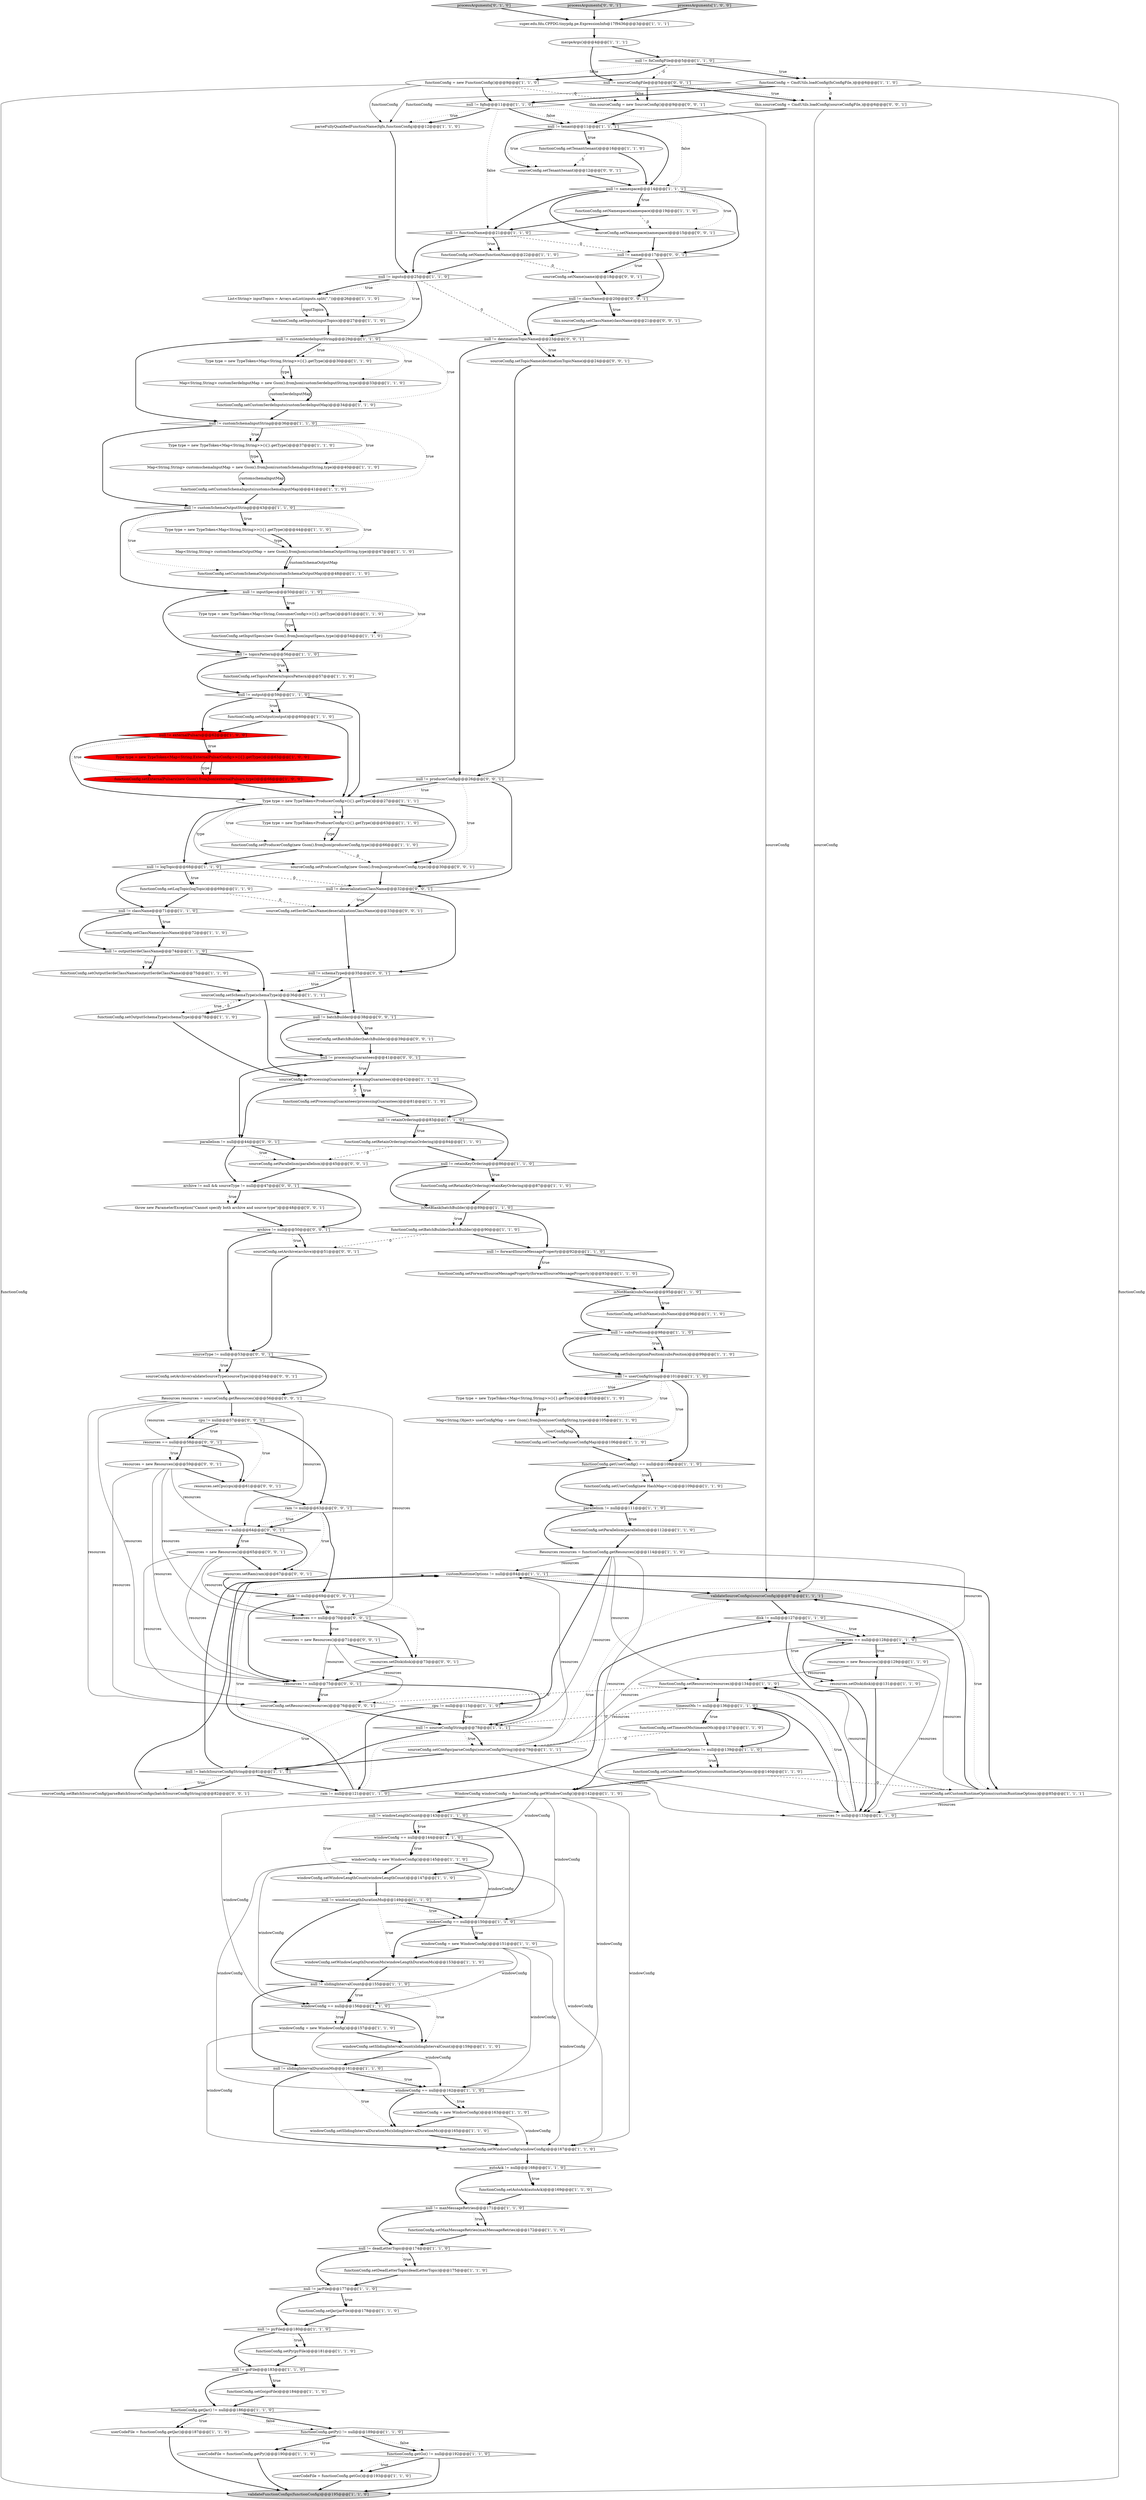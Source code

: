 digraph {
16 [style = filled, label = "functionConfig.setTopicsPattern(topicsPattern)@@@57@@@['1', '1', '0']", fillcolor = white, shape = ellipse image = "AAA0AAABBB1BBB"];
66 [style = filled, label = "resources = new Resources()@@@129@@@['1', '1', '0']", fillcolor = white, shape = ellipse image = "AAA0AAABBB1BBB"];
62 [style = filled, label = "windowConfig = new WindowConfig()@@@163@@@['1', '1', '0']", fillcolor = white, shape = ellipse image = "AAA0AAABBB1BBB"];
88 [style = filled, label = "null != outputSerdeClassName@@@74@@@['1', '1', '0']", fillcolor = white, shape = diamond image = "AAA0AAABBB1BBB"];
104 [style = filled, label = "WindowConfig windowConfig = functionConfig.getWindowConfig()@@@142@@@['1', '1', '0']", fillcolor = white, shape = ellipse image = "AAA0AAABBB1BBB"];
87 [style = filled, label = "functionConfig.setTenant(tenant)@@@16@@@['1', '1', '0']", fillcolor = white, shape = ellipse image = "AAA0AAABBB1BBB"];
43 [style = filled, label = "sourceConfig.setProcessingGuarantees(processingGuarantees)@@@42@@@['1', '1', '1']", fillcolor = white, shape = ellipse image = "AAA0AAABBB1BBB"];
84 [style = filled, label = "functionConfig.setOutputSchemaType(schemaType)@@@78@@@['1', '1', '0']", fillcolor = white, shape = ellipse image = "AAA0AAABBB1BBB"];
6 [style = filled, label = "windowConfig = new WindowConfig()@@@151@@@['1', '1', '0']", fillcolor = white, shape = ellipse image = "AAA0AAABBB1BBB"];
38 [style = filled, label = "functionConfig.setWindowConfig(windowConfig)@@@167@@@['1', '1', '0']", fillcolor = white, shape = ellipse image = "AAA0AAABBB1BBB"];
128 [style = filled, label = "processArguments['0', '1', '0']", fillcolor = lightgray, shape = diamond image = "AAA0AAABBB2BBB"];
151 [style = filled, label = "null != deserializationClassName@@@32@@@['0', '0', '1']", fillcolor = white, shape = diamond image = "AAA0AAABBB3BBB"];
53 [style = filled, label = "null != subsPosition@@@98@@@['1', '1', '0']", fillcolor = white, shape = diamond image = "AAA0AAABBB1BBB"];
52 [style = filled, label = "null != retainKeyOrdering@@@86@@@['1', '1', '0']", fillcolor = white, shape = diamond image = "AAA0AAABBB1BBB"];
83 [style = filled, label = "functionConfig.setDeadLetterTopic(deadLetterTopic)@@@175@@@['1', '1', '0']", fillcolor = white, shape = ellipse image = "AAA0AAABBB1BBB"];
82 [style = filled, label = "functionConfig.setRetainKeyOrdering(retainKeyOrdering)@@@87@@@['1', '1', '0']", fillcolor = white, shape = ellipse image = "AAA0AAABBB1BBB"];
129 [style = filled, label = "null != schemaType@@@35@@@['0', '0', '1']", fillcolor = white, shape = diamond image = "AAA0AAABBB3BBB"];
134 [style = filled, label = "sourceConfig.setBatchBuilder(batchBuilder)@@@39@@@['0', '0', '1']", fillcolor = white, shape = ellipse image = "AAA0AAABBB3BBB"];
163 [style = filled, label = "resources.setCpu(cpu)@@@61@@@['0', '0', '1']", fillcolor = white, shape = ellipse image = "AAA0AAABBB3BBB"];
138 [style = filled, label = "processArguments['0', '0', '1']", fillcolor = lightgray, shape = diamond image = "AAA0AAABBB3BBB"];
73 [style = filled, label = "null != slidingIntervalCount@@@155@@@['1', '1', '0']", fillcolor = white, shape = diamond image = "AAA0AAABBB1BBB"];
93 [style = filled, label = "functionConfig.setSubscriptionPosition(subsPosition)@@@99@@@['1', '1', '0']", fillcolor = white, shape = ellipse image = "AAA0AAABBB1BBB"];
131 [style = filled, label = "resources != null@@@75@@@['0', '0', '1']", fillcolor = white, shape = diamond image = "AAA0AAABBB3BBB"];
35 [style = filled, label = "functionConfig.setJar(jarFile)@@@178@@@['1', '1', '0']", fillcolor = white, shape = ellipse image = "AAA0AAABBB1BBB"];
8 [style = filled, label = "timeoutMs != null@@@136@@@['1', '1', '0']", fillcolor = white, shape = diamond image = "AAA0AAABBB1BBB"];
170 [style = filled, label = "sourceConfig.setArchive(archive)@@@51@@@['0', '0', '1']", fillcolor = white, shape = ellipse image = "AAA0AAABBB3BBB"];
148 [style = filled, label = "sourceConfig.setProducerConfig(new Gson().fromJson(producerConfig,type))@@@30@@@['0', '0', '1']", fillcolor = white, shape = ellipse image = "AAA0AAABBB3BBB"];
107 [style = filled, label = "disk != null@@@127@@@['1', '1', '0']", fillcolor = white, shape = diamond image = "AAA0AAABBB1BBB"];
30 [style = filled, label = "functionConfig.getGo() != null@@@192@@@['1', '1', '0']", fillcolor = white, shape = diamond image = "AAA0AAABBB1BBB"];
24 [style = filled, label = "functionConfig.setClassName(className)@@@72@@@['1', '1', '0']", fillcolor = white, shape = ellipse image = "AAA0AAABBB1BBB"];
146 [style = filled, label = "cpu != null@@@57@@@['0', '0', '1']", fillcolor = white, shape = diamond image = "AAA0AAABBB3BBB"];
10 [style = filled, label = "windowConfig = new WindowConfig()@@@157@@@['1', '1', '0']", fillcolor = white, shape = ellipse image = "AAA0AAABBB1BBB"];
51 [style = filled, label = "null != pyFile@@@180@@@['1', '1', '0']", fillcolor = white, shape = diamond image = "AAA0AAABBB1BBB"];
13 [style = filled, label = "null != batchSourceConfigString@@@81@@@['1', '1', '1']", fillcolor = white, shape = diamond image = "AAA0AAABBB1BBB"];
44 [style = filled, label = "null != customSerdeInputString@@@29@@@['1', '1', '0']", fillcolor = white, shape = diamond image = "AAA0AAABBB1BBB"];
78 [style = filled, label = "null != maxMessageRetries@@@171@@@['1', '1', '0']", fillcolor = white, shape = diamond image = "AAA0AAABBB1BBB"];
59 [style = filled, label = "customRuntimeOptions != null@@@84@@@['1', '1', '1']", fillcolor = white, shape = diamond image = "AAA0AAABBB1BBB"];
166 [style = filled, label = "null != name@@@17@@@['0', '0', '1']", fillcolor = white, shape = diamond image = "AAA0AAABBB3BBB"];
48 [style = filled, label = "isNotBlank(batchBuilder)@@@89@@@['1', '1', '0']", fillcolor = white, shape = diamond image = "AAA0AAABBB1BBB"];
161 [style = filled, label = "null != batchBuilder@@@38@@@['0', '0', '1']", fillcolor = white, shape = diamond image = "AAA0AAABBB3BBB"];
141 [style = filled, label = "resources == null@@@64@@@['0', '0', '1']", fillcolor = white, shape = diamond image = "AAA0AAABBB3BBB"];
152 [style = filled, label = "resources.setDisk(disk)@@@73@@@['0', '0', '1']", fillcolor = white, shape = ellipse image = "AAA0AAABBB3BBB"];
150 [style = filled, label = "sourceConfig.setTopicName(destinationTopicName)@@@24@@@['0', '0', '1']", fillcolor = white, shape = ellipse image = "AAA0AAABBB3BBB"];
90 [style = filled, label = "ram != null@@@121@@@['1', '1', '0']", fillcolor = white, shape = diamond image = "AAA0AAABBB1BBB"];
108 [style = filled, label = "functionConfig.setName(functionName)@@@22@@@['1', '1', '0']", fillcolor = white, shape = ellipse image = "AAA0AAABBB1BBB"];
126 [style = filled, label = "null != windowLengthDurationMs@@@149@@@['1', '1', '0']", fillcolor = white, shape = diamond image = "AAA0AAABBB1BBB"];
85 [style = filled, label = "null != inputSpecs@@@50@@@['1', '1', '0']", fillcolor = white, shape = diamond image = "AAA0AAABBB1BBB"];
34 [style = filled, label = "windowConfig == null@@@144@@@['1', '1', '0']", fillcolor = white, shape = diamond image = "AAA0AAABBB1BBB"];
113 [style = filled, label = "null != output@@@59@@@['1', '1', '0']", fillcolor = white, shape = diamond image = "AAA0AAABBB1BBB"];
47 [style = filled, label = "userCodeFile = functionConfig.getJar()@@@187@@@['1', '1', '0']", fillcolor = white, shape = ellipse image = "AAA0AAABBB1BBB"];
101 [style = filled, label = "Resources resources = functionConfig.getResources()@@@114@@@['1', '1', '0']", fillcolor = white, shape = ellipse image = "AAA0AAABBB1BBB"];
61 [style = filled, label = "functionConfig.setLogTopic(logTopic)@@@69@@@['1', '1', '0']", fillcolor = white, shape = ellipse image = "AAA0AAABBB1BBB"];
118 [style = filled, label = "functionConfig.setParallelism(parallelism)@@@112@@@['1', '1', '0']", fillcolor = white, shape = ellipse image = "AAA0AAABBB1BBB"];
168 [style = filled, label = "resources == null@@@58@@@['0', '0', '1']", fillcolor = white, shape = diamond image = "AAA0AAABBB3BBB"];
65 [style = filled, label = "functionConfig.setRetainOrdering(retainOrdering)@@@84@@@['1', '1', '0']", fillcolor = white, shape = ellipse image = "AAA0AAABBB1BBB"];
29 [style = filled, label = "windowConfig.setWindowLengthDurationMs(windowLengthDurationMs)@@@153@@@['1', '1', '0']", fillcolor = white, shape = ellipse image = "AAA0AAABBB1BBB"];
154 [style = filled, label = "sourceConfig.setBatchSourceConfig(parseBatchSourceConfigs(batchSourceConfigString))@@@82@@@['0', '0', '1']", fillcolor = white, shape = ellipse image = "AAA0AAABBB3BBB"];
92 [style = filled, label = "null != forwardSourceMessageProperty@@@92@@@['1', '1', '0']", fillcolor = white, shape = diamond image = "AAA0AAABBB1BBB"];
100 [style = filled, label = "customRuntimeOptions != null@@@139@@@['1', '1', '0']", fillcolor = white, shape = diamond image = "AAA0AAABBB1BBB"];
119 [style = filled, label = "cpu != null@@@115@@@['1', '1', '0']", fillcolor = white, shape = diamond image = "AAA0AAABBB1BBB"];
37 [style = filled, label = "null != userConfigString@@@101@@@['1', '1', '0']", fillcolor = white, shape = diamond image = "AAA0AAABBB1BBB"];
11 [style = filled, label = "null != logTopic@@@68@@@['1', '1', '0']", fillcolor = white, shape = diamond image = "AAA0AAABBB1BBB"];
117 [style = filled, label = "Type type = new TypeToken<ProducerConfig>(){}.getType()@@@63@@@['1', '1', '0']", fillcolor = white, shape = ellipse image = "AAA0AAABBB1BBB"];
17 [style = filled, label = "functionConfig.setResources(resources)@@@134@@@['1', '1', '0']", fillcolor = white, shape = ellipse image = "AAA0AAABBB1BBB"];
58 [style = filled, label = "parallelism != null@@@111@@@['1', '1', '0']", fillcolor = white, shape = diamond image = "AAA0AAABBB1BBB"];
106 [style = filled, label = "functionConfig.setTimeoutMs(timeoutMs)@@@137@@@['1', '1', '0']", fillcolor = white, shape = ellipse image = "AAA0AAABBB1BBB"];
159 [style = filled, label = "Resources resources = sourceConfig.getResources()@@@56@@@['0', '0', '1']", fillcolor = white, shape = ellipse image = "AAA0AAABBB3BBB"];
95 [style = filled, label = "sourceConfig.setSchemaType(schemaType)@@@36@@@['1', '1', '1']", fillcolor = white, shape = ellipse image = "AAA0AAABBB1BBB"];
127 [style = filled, label = "Type type = new TypeToken<Map<String,ConsumerConfig>>(){}.getType()@@@51@@@['1', '1', '0']", fillcolor = white, shape = ellipse image = "AAA0AAABBB1BBB"];
99 [style = filled, label = "super.edu.fdu.CPPDG.tinypdg.pe.ExpressionInfo@17f9436@@@3@@@['1', '1', '1']", fillcolor = white, shape = ellipse image = "AAA0AAABBB1BBB"];
121 [style = filled, label = "functionConfig.setProducerConfig(new Gson().fromJson(producerConfig,type))@@@66@@@['1', '1', '0']", fillcolor = white, shape = ellipse image = "AAA0AAABBB1BBB"];
98 [style = filled, label = "null != goFile@@@183@@@['1', '1', '0']", fillcolor = white, shape = diamond image = "AAA0AAABBB1BBB"];
102 [style = filled, label = "null != jarFile@@@177@@@['1', '1', '0']", fillcolor = white, shape = diamond image = "AAA0AAABBB1BBB"];
116 [style = filled, label = "functionConfig.setOutput(output)@@@60@@@['1', '1', '0']", fillcolor = white, shape = ellipse image = "AAA0AAABBB1BBB"];
14 [style = filled, label = "null != retainOrdering@@@83@@@['1', '1', '0']", fillcolor = white, shape = diamond image = "AAA0AAABBB1BBB"];
50 [style = filled, label = "windowConfig == null@@@162@@@['1', '1', '0']", fillcolor = white, shape = diamond image = "AAA0AAABBB1BBB"];
9 [style = filled, label = "null != externalPulsars@@@62@@@['1', '0', '0']", fillcolor = red, shape = diamond image = "AAA1AAABBB1BBB"];
76 [style = filled, label = "functionConfig.getUserConfig() == null@@@108@@@['1', '1', '0']", fillcolor = white, shape = diamond image = "AAA0AAABBB1BBB"];
12 [style = filled, label = "parseFullyQualifiedFunctionName(fqfn,functionConfig)@@@12@@@['1', '1', '0']", fillcolor = white, shape = ellipse image = "AAA0AAABBB1BBB"];
32 [style = filled, label = "Type type = new TypeToken<Map<String,String>>(){}.getType()@@@37@@@['1', '1', '0']", fillcolor = white, shape = ellipse image = "AAA0AAABBB1BBB"];
111 [style = filled, label = "Type type = new TypeToken<ProducerConfig>(){}.getType()@@@27@@@['1', '1', '1']", fillcolor = white, shape = ellipse image = "AAA0AAABBB1BBB"];
31 [style = filled, label = "null != deadLetterTopic@@@174@@@['1', '1', '0']", fillcolor = white, shape = diamond image = "AAA0AAABBB1BBB"];
147 [style = filled, label = "resources = new Resources()@@@59@@@['0', '0', '1']", fillcolor = white, shape = ellipse image = "AAA0AAABBB3BBB"];
63 [style = filled, label = "null != className@@@71@@@['1', '1', '0']", fillcolor = white, shape = diamond image = "AAA0AAABBB1BBB"];
80 [style = filled, label = "userCodeFile = functionConfig.getPy()@@@190@@@['1', '1', '0']", fillcolor = white, shape = ellipse image = "AAA0AAABBB1BBB"];
125 [style = filled, label = "Map<String,String> customschemaInputMap = new Gson().fromJson(customSchemaInputString,type)@@@40@@@['1', '1', '0']", fillcolor = white, shape = ellipse image = "AAA0AAABBB1BBB"];
28 [style = filled, label = "windowConfig == null@@@150@@@['1', '1', '0']", fillcolor = white, shape = diamond image = "AAA0AAABBB1BBB"];
167 [style = filled, label = "sourceConfig.setParallelism(parallelism)@@@45@@@['0', '0', '1']", fillcolor = white, shape = ellipse image = "AAA0AAABBB3BBB"];
112 [style = filled, label = "functionConfig.setBatchBuilder(batchBuilder)@@@90@@@['1', '1', '0']", fillcolor = white, shape = ellipse image = "AAA0AAABBB1BBB"];
143 [style = filled, label = "this.sourceConfig.setClassName(className)@@@21@@@['0', '0', '1']", fillcolor = white, shape = ellipse image = "AAA0AAABBB3BBB"];
144 [style = filled, label = "null != className@@@20@@@['0', '0', '1']", fillcolor = white, shape = diamond image = "AAA0AAABBB3BBB"];
105 [style = filled, label = "functionConfig.setCustomSchemaInputs(customschemaInputMap)@@@41@@@['1', '1', '0']", fillcolor = white, shape = ellipse image = "AAA0AAABBB1BBB"];
33 [style = filled, label = "windowConfig.setWindowLengthCount(windowLengthCount)@@@147@@@['1', '1', '0']", fillcolor = white, shape = ellipse image = "AAA0AAABBB1BBB"];
25 [style = filled, label = "functionConfig.setUserConfig(new HashMap<>())@@@109@@@['1', '1', '0']", fillcolor = white, shape = ellipse image = "AAA0AAABBB1BBB"];
74 [style = filled, label = "null != windowLengthCount@@@143@@@['1', '1', '0']", fillcolor = white, shape = diamond image = "AAA0AAABBB1BBB"];
27 [style = filled, label = "functionConfig.setInputs(inputTopics)@@@27@@@['1', '1', '0']", fillcolor = white, shape = ellipse image = "AAA0AAABBB1BBB"];
60 [style = filled, label = "null != topicsPattern@@@56@@@['1', '1', '0']", fillcolor = white, shape = diamond image = "AAA0AAABBB1BBB"];
2 [style = filled, label = "functionConfig.setCustomRuntimeOptions(customRuntimeOptions)@@@140@@@['1', '1', '0']", fillcolor = white, shape = ellipse image = "AAA0AAABBB1BBB"];
7 [style = filled, label = "null != customSchemaOutputString@@@43@@@['1', '1', '0']", fillcolor = white, shape = diamond image = "AAA0AAABBB1BBB"];
133 [style = filled, label = "archive != null@@@50@@@['0', '0', '1']", fillcolor = white, shape = diamond image = "AAA0AAABBB3BBB"];
41 [style = filled, label = "null != fnConfigFile@@@5@@@['1', '1', '0']", fillcolor = white, shape = diamond image = "AAA0AAABBB1BBB"];
164 [style = filled, label = "null != producerConfig@@@26@@@['0', '0', '1']", fillcolor = white, shape = diamond image = "AAA0AAABBB3BBB"];
135 [style = filled, label = "resources = new Resources()@@@71@@@['0', '0', '1']", fillcolor = white, shape = ellipse image = "AAA0AAABBB3BBB"];
165 [style = filled, label = "sourceType != null@@@53@@@['0', '0', '1']", fillcolor = white, shape = diamond image = "AAA0AAABBB3BBB"];
19 [style = filled, label = "autoAck != null@@@168@@@['1', '1', '0']", fillcolor = white, shape = diamond image = "AAA0AAABBB1BBB"];
15 [style = filled, label = "null != functionName@@@21@@@['1', '1', '0']", fillcolor = white, shape = diamond image = "AAA0AAABBB1BBB"];
89 [style = filled, label = "functionConfig.setSubName(subsName)@@@96@@@['1', '1', '0']", fillcolor = white, shape = ellipse image = "AAA0AAABBB1BBB"];
67 [style = filled, label = "Type type = new TypeToken<Map<String,String>>(){}.getType()@@@44@@@['1', '1', '0']", fillcolor = white, shape = ellipse image = "AAA0AAABBB1BBB"];
20 [style = filled, label = "functionConfig.setInputSpecs(new Gson().fromJson(inputSpecs,type))@@@54@@@['1', '1', '0']", fillcolor = white, shape = ellipse image = "AAA0AAABBB1BBB"];
96 [style = filled, label = "userCodeFile = functionConfig.getGo()@@@193@@@['1', '1', '0']", fillcolor = white, shape = ellipse image = "AAA0AAABBB1BBB"];
69 [style = filled, label = "functionConfig.setNamespace(namespace)@@@19@@@['1', '1', '0']", fillcolor = white, shape = ellipse image = "AAA0AAABBB1BBB"];
54 [style = filled, label = "null != inputs@@@25@@@['1', '1', '0']", fillcolor = white, shape = diamond image = "AAA0AAABBB1BBB"];
124 [style = filled, label = "null != slidingIntervalDurationMs@@@161@@@['1', '1', '0']", fillcolor = white, shape = diamond image = "AAA0AAABBB1BBB"];
3 [style = filled, label = "null != namespace@@@14@@@['1', '1', '1']", fillcolor = white, shape = diamond image = "AAA0AAABBB1BBB"];
64 [style = filled, label = "functionConfig.setCustomSerdeInputs(customSerdeInputMap)@@@34@@@['1', '1', '0']", fillcolor = white, shape = ellipse image = "AAA0AAABBB1BBB"];
70 [style = filled, label = "null != customSchemaInputString@@@36@@@['1', '1', '0']", fillcolor = white, shape = diamond image = "AAA0AAABBB1BBB"];
18 [style = filled, label = "Type type = new TypeToken<Map<String,String>>(){}.getType()@@@30@@@['1', '1', '0']", fillcolor = white, shape = ellipse image = "AAA0AAABBB1BBB"];
132 [style = filled, label = "ram != null@@@63@@@['0', '0', '1']", fillcolor = white, shape = diamond image = "AAA0AAABBB3BBB"];
158 [style = filled, label = "null != destinationTopicName@@@23@@@['0', '0', '1']", fillcolor = white, shape = diamond image = "AAA0AAABBB3BBB"];
36 [style = filled, label = "functionConfig.setGo(goFile)@@@184@@@['1', '1', '0']", fillcolor = white, shape = ellipse image = "AAA0AAABBB1BBB"];
71 [style = filled, label = "functionConfig.setPy(pyFile)@@@181@@@['1', '1', '0']", fillcolor = white, shape = ellipse image = "AAA0AAABBB1BBB"];
142 [style = filled, label = "null != sourceConfigFile@@@5@@@['0', '0', '1']", fillcolor = white, shape = diamond image = "AAA0AAABBB3BBB"];
57 [style = filled, label = "Type type = new TypeToken<Map<String,String>>(){}.getType()@@@102@@@['1', '1', '0']", fillcolor = white, shape = ellipse image = "AAA0AAABBB1BBB"];
140 [style = filled, label = "sourceConfig.setNamespace(namespace)@@@15@@@['0', '0', '1']", fillcolor = white, shape = ellipse image = "AAA0AAABBB3BBB"];
115 [style = filled, label = "Map<String,String> customSchemaOutputMap = new Gson().fromJson(customSchemaOutputString,type)@@@47@@@['1', '1', '0']", fillcolor = white, shape = ellipse image = "AAA0AAABBB1BBB"];
145 [style = filled, label = "this.sourceConfig = new SourceConfig()@@@9@@@['0', '0', '1']", fillcolor = white, shape = ellipse image = "AAA0AAABBB3BBB"];
81 [style = filled, label = "null != sourceConfigString@@@78@@@['1', '1', '1']", fillcolor = white, shape = diamond image = "AAA0AAABBB1BBB"];
149 [style = filled, label = "archive != null && sourceType != null@@@47@@@['0', '0', '1']", fillcolor = white, shape = diamond image = "AAA0AAABBB3BBB"];
114 [style = filled, label = "functionConfig.setUserConfig(userConfigMap)@@@106@@@['1', '1', '0']", fillcolor = white, shape = ellipse image = "AAA0AAABBB1BBB"];
4 [style = filled, label = "functionConfig.setProcessingGuarantees(processingGuarantees)@@@81@@@['1', '1', '0']", fillcolor = white, shape = ellipse image = "AAA0AAABBB1BBB"];
130 [style = filled, label = "sourceConfig.setTenant(tenant)@@@12@@@['0', '0', '1']", fillcolor = white, shape = ellipse image = "AAA0AAABBB3BBB"];
110 [style = filled, label = "resources == null@@@128@@@['1', '1', '0']", fillcolor = white, shape = diamond image = "AAA0AAABBB1BBB"];
0 [style = filled, label = "windowConfig == null@@@156@@@['1', '1', '0']", fillcolor = white, shape = diamond image = "AAA0AAABBB1BBB"];
77 [style = filled, label = "sourceConfig.setConfigs(parseConfigs(sourceConfigString))@@@79@@@['1', '1', '1']", fillcolor = white, shape = ellipse image = "AAA0AAABBB1BBB"];
171 [style = filled, label = "sourceConfig.setResources(resources)@@@76@@@['0', '0', '1']", fillcolor = white, shape = ellipse image = "AAA0AAABBB3BBB"];
172 [style = filled, label = "sourceConfig.setArchive(validateSourceType(sourceType))@@@54@@@['0', '0', '1']", fillcolor = white, shape = ellipse image = "AAA0AAABBB3BBB"];
26 [style = filled, label = "functionConfig.getPy() != null@@@189@@@['1', '1', '0']", fillcolor = white, shape = diamond image = "AAA0AAABBB1BBB"];
39 [style = filled, label = "validateSourceConfigs(sourceConfig)@@@87@@@['1', '1', '1']", fillcolor = lightgray, shape = ellipse image = "AAA0AAABBB1BBB"];
56 [style = filled, label = "functionConfig.setCustomSchemaOutputs(customSchemaOutputMap)@@@48@@@['1', '1', '0']", fillcolor = white, shape = ellipse image = "AAA0AAABBB1BBB"];
157 [style = filled, label = "resources = new Resources()@@@65@@@['0', '0', '1']", fillcolor = white, shape = ellipse image = "AAA0AAABBB3BBB"];
169 [style = filled, label = "parallelism != null@@@44@@@['0', '0', '1']", fillcolor = white, shape = diamond image = "AAA0AAABBB3BBB"];
123 [style = filled, label = "List<String> inputTopics = Arrays.asList(inputs.split(\",\"))@@@26@@@['1', '1', '0']", fillcolor = white, shape = ellipse image = "AAA0AAABBB1BBB"];
153 [style = filled, label = "sourceConfig.setName(name)@@@18@@@['0', '0', '1']", fillcolor = white, shape = ellipse image = "AAA0AAABBB3BBB"];
162 [style = filled, label = "throw new ParameterException(\"Cannot specify both archive and source-type\")@@@48@@@['0', '0', '1']", fillcolor = white, shape = ellipse image = "AAA0AAABBB3BBB"];
97 [style = filled, label = "functionConfig = CmdUtils.loadConfig(fnConfigFile,)@@@6@@@['1', '1', '0']", fillcolor = white, shape = ellipse image = "AAA0AAABBB1BBB"];
156 [style = filled, label = "sourceConfig.setSerdeClassName(deserializationClassName)@@@33@@@['0', '0', '1']", fillcolor = white, shape = ellipse image = "AAA0AAABBB3BBB"];
139 [style = filled, label = "null != processingGuarantees@@@41@@@['0', '0', '1']", fillcolor = white, shape = diamond image = "AAA0AAABBB3BBB"];
155 [style = filled, label = "disk != null@@@69@@@['0', '0', '1']", fillcolor = white, shape = diamond image = "AAA0AAABBB3BBB"];
49 [style = filled, label = "resources != null@@@133@@@['1', '1', '0']", fillcolor = white, shape = diamond image = "AAA0AAABBB1BBB"];
103 [style = filled, label = "functionConfig.setForwardSourceMessageProperty(forwardSourceMessageProperty)@@@93@@@['1', '1', '0']", fillcolor = white, shape = ellipse image = "AAA0AAABBB1BBB"];
109 [style = filled, label = "Map<String,String> customSerdeInputMap = new Gson().fromJson(customSerdeInputString,type)@@@33@@@['1', '1', '0']", fillcolor = white, shape = ellipse image = "AAA0AAABBB1BBB"];
75 [style = filled, label = "sourceConfig.setCustomRuntimeOptions(customRuntimeOptions)@@@85@@@['1', '1', '1']", fillcolor = white, shape = ellipse image = "AAA0AAABBB1BBB"];
91 [style = filled, label = "Type type = new TypeToken<Map<String,ExternalPulsarConfig>>(){}.getType()@@@63@@@['1', '0', '0']", fillcolor = red, shape = ellipse image = "AAA1AAABBB1BBB"];
23 [style = filled, label = "null != tenant@@@11@@@['1', '1', '1']", fillcolor = white, shape = diamond image = "AAA0AAABBB1BBB"];
68 [style = filled, label = "resources.setDisk(disk)@@@131@@@['1', '1', '0']", fillcolor = white, shape = ellipse image = "AAA0AAABBB1BBB"];
79 [style = filled, label = "isNotBlank(subsName)@@@95@@@['1', '1', '0']", fillcolor = white, shape = diamond image = "AAA0AAABBB1BBB"];
160 [style = filled, label = "this.sourceConfig = CmdUtils.loadConfig(sourceConfigFile,)@@@6@@@['0', '0', '1']", fillcolor = white, shape = ellipse image = "AAA0AAABBB3BBB"];
45 [style = filled, label = "windowConfig = new WindowConfig()@@@145@@@['1', '1', '0']", fillcolor = white, shape = ellipse image = "AAA0AAABBB1BBB"];
86 [style = filled, label = "mergeArgs()@@@4@@@['1', '1', '1']", fillcolor = white, shape = ellipse image = "AAA0AAABBB1BBB"];
1 [style = filled, label = "processArguments['1', '0', '0']", fillcolor = lightgray, shape = diamond image = "AAA0AAABBB1BBB"];
55 [style = filled, label = "null != fqfn@@@11@@@['1', '1', '0']", fillcolor = white, shape = diamond image = "AAA0AAABBB1BBB"];
122 [style = filled, label = "functionConfig = new FunctionConfig()@@@9@@@['1', '1', '0']", fillcolor = white, shape = ellipse image = "AAA0AAABBB1BBB"];
137 [style = filled, label = "resources == null@@@70@@@['0', '0', '1']", fillcolor = white, shape = diamond image = "AAA0AAABBB3BBB"];
72 [style = filled, label = "windowConfig.setSlidingIntervalCount(slidingIntervalCount)@@@159@@@['1', '1', '0']", fillcolor = white, shape = ellipse image = "AAA0AAABBB1BBB"];
42 [style = filled, label = "windowConfig.setSlidingIntervalDurationMs(slidingIntervalDurationMs)@@@165@@@['1', '1', '0']", fillcolor = white, shape = ellipse image = "AAA0AAABBB1BBB"];
21 [style = filled, label = "functionConfig.setMaxMessageRetries(maxMessageRetries)@@@172@@@['1', '1', '0']", fillcolor = white, shape = ellipse image = "AAA0AAABBB1BBB"];
46 [style = filled, label = "functionConfig.getJar() != null@@@186@@@['1', '1', '0']", fillcolor = white, shape = diamond image = "AAA0AAABBB1BBB"];
40 [style = filled, label = "validateFunctionConfigs(functionConfig)@@@195@@@['1', '1', '0']", fillcolor = lightgray, shape = ellipse image = "AAA0AAABBB1BBB"];
22 [style = filled, label = "functionConfig.setOutputSerdeClassName(outputSerdeClassName)@@@75@@@['1', '1', '0']", fillcolor = white, shape = ellipse image = "AAA0AAABBB1BBB"];
136 [style = filled, label = "resources.setRam(ram)@@@67@@@['0', '0', '1']", fillcolor = white, shape = ellipse image = "AAA0AAABBB3BBB"];
120 [style = filled, label = "functionConfig.setAutoAck(autoAck)@@@169@@@['1', '1', '0']", fillcolor = white, shape = ellipse image = "AAA0AAABBB1BBB"];
5 [style = filled, label = "functionConfig.setExternalPulsars(new Gson().fromJson(externalPulsars,type))@@@66@@@['1', '0', '0']", fillcolor = red, shape = ellipse image = "AAA1AAABBB1BBB"];
94 [style = filled, label = "Map<String,Object> userConfigMap = new Gson().fromJson(userConfigString,type)@@@105@@@['1', '1', '0']", fillcolor = white, shape = ellipse image = "AAA0AAABBB1BBB"];
164->111 [style = dotted, label="true"];
34->45 [style = dotted, label="true"];
37->94 [style = dotted, label="true"];
15->54 [style = bold, label=""];
113->116 [style = dotted, label="true"];
92->103 [style = dotted, label="true"];
45->33 [style = bold, label=""];
59->75 [style = dotted, label="true"];
69->15 [style = bold, label=""];
68->49 [style = bold, label=""];
158->150 [style = dotted, label="true"];
44->64 [style = dotted, label="true"];
49->8 [style = bold, label=""];
137->135 [style = dotted, label="true"];
50->62 [style = dotted, label="true"];
15->108 [style = bold, label=""];
168->147 [style = bold, label=""];
62->42 [style = bold, label=""];
124->50 [style = bold, label=""];
10->38 [style = solid, label="windowConfig"];
51->71 [style = dotted, label="true"];
86->142 [style = bold, label=""];
70->125 [style = dotted, label="true"];
44->18 [style = bold, label=""];
98->36 [style = bold, label=""];
5->111 [style = bold, label=""];
76->25 [style = dotted, label="true"];
159->168 [style = solid, label="resources"];
51->71 [style = bold, label=""];
31->83 [style = bold, label=""];
144->158 [style = bold, label=""];
77->17 [style = solid, label="resources"];
70->32 [style = dotted, label="true"];
139->43 [style = dotted, label="true"];
157->131 [style = solid, label="resources"];
55->12 [style = dotted, label="true"];
34->33 [style = bold, label=""];
23->3 [style = bold, label=""];
151->156 [style = dotted, label="true"];
116->111 [style = bold, label=""];
171->81 [style = bold, label=""];
110->68 [style = bold, label=""];
23->87 [style = dotted, label="true"];
75->49 [style = solid, label="resources"];
119->90 [style = bold, label=""];
122->12 [style = solid, label="functionConfig"];
54->44 [style = bold, label=""];
23->87 [style = bold, label=""];
24->88 [style = bold, label=""];
13->90 [style = bold, label=""];
100->2 [style = dotted, label="true"];
9->111 [style = bold, label=""];
133->170 [style = bold, label=""];
97->55 [style = bold, label=""];
72->124 [style = bold, label=""];
113->9 [style = bold, label=""];
102->35 [style = dotted, label="true"];
42->38 [style = bold, label=""];
49->17 [style = dotted, label="true"];
146->163 [style = dotted, label="true"];
60->16 [style = dotted, label="true"];
86->41 [style = bold, label=""];
48->112 [style = bold, label=""];
73->72 [style = dotted, label="true"];
122->145 [style = dashed, label="0"];
4->14 [style = bold, label=""];
54->123 [style = dotted, label="true"];
33->126 [style = bold, label=""];
159->131 [style = solid, label="resources"];
8->100 [style = bold, label=""];
132->141 [style = dotted, label="true"];
85->20 [style = dotted, label="true"];
13->154 [style = dotted, label="true"];
144->143 [style = dotted, label="true"];
126->28 [style = dotted, label="true"];
73->0 [style = bold, label=""];
4->43 [style = dashed, label="0"];
55->23 [style = dotted, label="false"];
92->79 [style = bold, label=""];
130->3 [style = bold, label=""];
78->21 [style = dotted, label="true"];
51->98 [style = bold, label=""];
87->3 [style = bold, label=""];
44->70 [style = bold, label=""];
79->53 [style = bold, label=""];
9->5 [style = dotted, label="true"];
147->141 [style = solid, label="resources"];
100->2 [style = bold, label=""];
98->46 [style = bold, label=""];
11->63 [style = bold, label=""];
65->167 [style = dashed, label="0"];
114->76 [style = bold, label=""];
34->45 [style = bold, label=""];
26->80 [style = bold, label=""];
94->114 [style = solid, label="userConfigMap"];
160->23 [style = bold, label=""];
2->75 [style = dashed, label="0"];
104->50 [style = solid, label="windowConfig"];
149->162 [style = bold, label=""];
121->148 [style = dashed, label="0"];
147->131 [style = solid, label="resources"];
41->122 [style = bold, label=""];
102->35 [style = bold, label=""];
53->93 [style = dotted, label="true"];
157->171 [style = solid, label="resources"];
123->27 [style = bold, label=""];
2->104 [style = bold, label=""];
137->135 [style = bold, label=""];
111->11 [style = bold, label=""];
107->49 [style = bold, label=""];
137->152 [style = bold, label=""];
138->99 [style = bold, label=""];
39->107 [style = bold, label=""];
129->95 [style = dotted, label="true"];
19->120 [style = bold, label=""];
64->70 [style = bold, label=""];
44->109 [style = dotted, label="true"];
151->129 [style = bold, label=""];
7->67 [style = dotted, label="true"];
87->130 [style = dashed, label="0"];
37->57 [style = dotted, label="true"];
27->44 [style = bold, label=""];
56->85 [style = bold, label=""];
126->73 [style = bold, label=""];
170->165 [style = bold, label=""];
7->67 [style = bold, label=""];
14->65 [style = bold, label=""];
132->141 [style = bold, label=""];
6->29 [style = bold, label=""];
121->11 [style = bold, label=""];
149->162 [style = dotted, label="true"];
28->6 [style = dotted, label="true"];
125->105 [style = solid, label="customschemaInputMap"];
99->86 [style = bold, label=""];
55->23 [style = bold, label=""];
79->89 [style = bold, label=""];
122->40 [style = solid, label="functionConfig"];
169->167 [style = bold, label=""];
134->139 [style = bold, label=""];
164->148 [style = dotted, label="true"];
127->20 [style = solid, label="type"];
8->106 [style = dotted, label="true"];
157->136 [style = bold, label=""];
54->158 [style = dashed, label="0"];
18->109 [style = bold, label=""];
0->10 [style = dotted, label="true"];
60->16 [style = bold, label=""];
124->38 [style = bold, label=""];
18->109 [style = solid, label="type"];
159->141 [style = solid, label="resources"];
6->38 [style = solid, label="windowConfig"];
76->25 [style = bold, label=""];
146->132 [style = bold, label=""];
81->77 [style = bold, label=""];
9->91 [style = dotted, label="true"];
23->130 [style = dotted, label="true"];
11->151 [style = dashed, label="0"];
55->15 [style = dotted, label="false"];
36->46 [style = bold, label=""];
117->121 [style = solid, label="type"];
129->161 [style = bold, label=""];
92->103 [style = bold, label=""];
11->61 [style = dotted, label="true"];
85->127 [style = dotted, label="true"];
172->159 [style = bold, label=""];
61->63 [style = bold, label=""];
108->54 [style = bold, label=""];
160->39 [style = solid, label="sourceConfig"];
75->39 [style = bold, label=""];
45->38 [style = solid, label="windowConfig"];
28->29 [style = bold, label=""];
80->40 [style = bold, label=""];
90->59 [style = bold, label=""];
89->53 [style = bold, label=""];
58->118 [style = dotted, label="true"];
8->81 [style = dashed, label="0"];
26->80 [style = dotted, label="true"];
13->154 [style = bold, label=""];
107->68 [style = dotted, label="true"];
100->104 [style = bold, label=""];
169->149 [style = bold, label=""];
41->122 [style = dotted, label="false"];
6->0 [style = solid, label="windowConfig"];
41->97 [style = bold, label=""];
38->19 [style = bold, label=""];
97->12 [style = solid, label="functionConfig"];
83->102 [style = bold, label=""];
113->116 [style = bold, label=""];
65->52 [style = bold, label=""];
50->42 [style = bold, label=""];
43->14 [style = bold, label=""];
30->96 [style = bold, label=""];
23->130 [style = bold, label=""];
106->100 [style = bold, label=""];
115->56 [style = solid, label="customSchemaOutputMap"];
3->69 [style = bold, label=""];
155->137 [style = bold, label=""];
150->164 [style = bold, label=""];
133->165 [style = bold, label=""];
41->97 [style = dotted, label="true"];
77->13 [style = bold, label=""];
48->112 [style = dotted, label="true"];
67->115 [style = solid, label="type"];
37->57 [style = bold, label=""];
162->133 [style = bold, label=""];
96->40 [style = bold, label=""];
161->134 [style = bold, label=""];
166->153 [style = bold, label=""];
147->137 [style = solid, label="resources"];
61->156 [style = dashed, label="0"];
22->95 [style = bold, label=""];
67->115 [style = bold, label=""];
74->33 [style = dotted, label="true"];
159->146 [style = bold, label=""];
106->77 [style = dashed, label="0"];
19->120 [style = dotted, label="true"];
41->142 [style = dashed, label="0"];
124->42 [style = dotted, label="true"];
149->133 [style = bold, label=""];
155->137 [style = dotted, label="true"];
26->30 [style = dotted, label="false"];
3->140 [style = dotted, label="true"];
7->85 [style = bold, label=""];
66->17 [style = solid, label="resources"];
7->56 [style = dotted, label="true"];
17->171 [style = dashed, label="0"];
57->94 [style = bold, label=""];
95->161 [style = bold, label=""];
45->0 [style = solid, label="windowConfig"];
105->7 [style = bold, label=""];
81->77 [style = dotted, label="true"];
129->95 [style = bold, label=""];
110->66 [style = dotted, label="true"];
108->153 [style = dashed, label="0"];
7->115 [style = dotted, label="true"];
73->0 [style = dotted, label="true"];
95->84 [style = bold, label=""];
28->6 [style = bold, label=""];
101->49 [style = solid, label="resources"];
131->81 [style = bold, label=""];
165->159 [style = bold, label=""];
146->168 [style = dotted, label="true"];
43->169 [style = bold, label=""];
128->99 [style = bold, label=""];
147->163 [style = bold, label=""];
19->78 [style = bold, label=""];
78->31 [style = bold, label=""];
164->111 [style = bold, label=""];
166->153 [style = dotted, label="true"];
141->136 [style = bold, label=""];
69->140 [style = dashed, label="0"];
142->160 [style = bold, label=""];
95->84 [style = dotted, label="true"];
135->131 [style = solid, label="resources"];
45->28 [style = solid, label="windowConfig"];
43->4 [style = bold, label=""];
133->170 [style = dotted, label="true"];
13->59 [style = bold, label=""];
78->21 [style = bold, label=""];
50->62 [style = bold, label=""];
101->59 [style = solid, label="resources"];
70->32 [style = bold, label=""];
88->95 [style = bold, label=""];
165->172 [style = bold, label=""];
101->119 [style = bold, label=""];
132->136 [style = dotted, label="true"];
30->40 [style = bold, label=""];
109->64 [style = solid, label="customSerdeInputMap"];
12->54 [style = bold, label=""];
77->49 [style = solid, label="resources"];
55->12 [style = bold, label=""];
94->114 [style = bold, label=""];
57->94 [style = solid, label="type"];
75->110 [style = solid, label="resources"];
81->13 [style = bold, label=""];
168->163 [style = bold, label=""];
82->48 [style = bold, label=""];
29->73 [style = bold, label=""];
52->82 [style = bold, label=""];
43->4 [style = dotted, label="true"];
54->27 [style = dotted, label="true"];
115->56 [style = bold, label=""];
45->50 [style = solid, label="windowConfig"];
158->150 [style = bold, label=""];
93->37 [style = bold, label=""];
52->48 [style = bold, label=""];
90->59 [style = dotted, label="true"];
15->108 [style = dotted, label="true"];
70->7 [style = bold, label=""];
91->5 [style = bold, label=""];
46->26 [style = dotted, label="false"];
35->51 [style = bold, label=""];
101->81 [style = solid, label="resources"];
37->76 [style = bold, label=""];
71->98 [style = bold, label=""];
119->81 [style = dotted, label="true"];
140->166 [style = bold, label=""];
31->83 [style = dotted, label="true"];
3->69 [style = dotted, label="true"];
31->102 [style = bold, label=""];
55->3 [style = dotted, label="false"];
126->29 [style = dotted, label="true"];
116->9 [style = bold, label=""];
139->43 [style = bold, label=""];
84->43 [style = bold, label=""];
144->143 [style = bold, label=""];
70->105 [style = dotted, label="true"];
3->166 [style = bold, label=""];
97->40 [style = solid, label="functionConfig"];
141->157 [style = dotted, label="true"];
3->140 [style = bold, label=""];
74->34 [style = bold, label=""];
63->24 [style = bold, label=""];
155->131 [style = bold, label=""];
74->126 [style = bold, label=""];
101->17 [style = solid, label="resources"];
119->13 [style = dotted, label="true"];
141->157 [style = bold, label=""];
167->149 [style = bold, label=""];
88->22 [style = dotted, label="true"];
58->118 [style = bold, label=""];
111->148 [style = bold, label=""];
77->110 [style = solid, label="resources"];
159->137 [style = solid, label="resources"];
46->47 [style = bold, label=""];
131->171 [style = bold, label=""];
66->49 [style = solid, label="resources"];
37->114 [style = dotted, label="true"];
9->91 [style = bold, label=""];
88->22 [style = bold, label=""];
104->28 [style = solid, label="windowConfig"];
132->155 [style = bold, label=""];
139->169 [style = bold, label=""];
111->117 [style = bold, label=""];
109->64 [style = bold, label=""];
52->82 [style = dotted, label="true"];
142->145 [style = dotted, label="false"];
95->43 [style = bold, label=""];
16->113 [style = bold, label=""];
155->152 [style = dotted, label="true"];
127->20 [style = bold, label=""];
148->151 [style = bold, label=""];
107->110 [style = dotted, label="true"];
164->151 [style = bold, label=""];
107->110 [style = bold, label=""];
146->168 [style = bold, label=""];
74->34 [style = dotted, label="true"];
104->38 [style = solid, label="windowConfig"];
15->166 [style = dashed, label="0"];
90->39 [style = dotted, label="true"];
152->131 [style = bold, label=""];
10->72 [style = bold, label=""];
79->89 [style = dotted, label="true"];
117->121 [style = bold, label=""];
163->132 [style = bold, label=""];
118->101 [style = bold, label=""];
156->129 [style = bold, label=""];
20->60 [style = bold, label=""];
8->106 [style = bold, label=""];
21->31 [style = bold, label=""];
25->58 [style = bold, label=""];
103->79 [style = bold, label=""];
136->155 [style = bold, label=""];
158->164 [style = bold, label=""];
53->93 [style = bold, label=""];
84->95 [style = dashed, label="0"];
62->38 [style = solid, label="windowConfig"];
125->105 [style = bold, label=""];
113->111 [style = bold, label=""];
48->92 [style = bold, label=""];
157->137 [style = solid, label="resources"];
135->171 [style = solid, label="resources"];
59->39 [style = bold, label=""];
151->156 [style = bold, label=""];
104->74 [style = bold, label=""];
142->145 [style = bold, label=""];
85->60 [style = bold, label=""];
161->134 [style = dotted, label="true"];
77->59 [style = solid, label="resources"];
44->18 [style = dotted, label="true"];
14->52 [style = bold, label=""];
147->171 [style = solid, label="resources"];
49->17 [style = bold, label=""];
11->61 [style = bold, label=""];
91->5 [style = solid, label="type"];
169->167 [style = dotted, label="true"];
17->8 [style = bold, label=""];
58->101 [style = bold, label=""];
126->28 [style = bold, label=""];
47->40 [style = bold, label=""];
54->123 [style = bold, label=""];
112->170 [style = dashed, label="0"];
46->47 [style = dotted, label="true"];
135->152 [style = bold, label=""];
166->144 [style = bold, label=""];
142->160 [style = dotted, label="true"];
73->124 [style = bold, label=""];
32->125 [style = bold, label=""];
112->92 [style = bold, label=""];
10->50 [style = solid, label="windowConfig"];
53->37 [style = bold, label=""];
101->110 [style = solid, label="resources"];
63->88 [style = bold, label=""];
122->55 [style = bold, label=""];
165->172 [style = dotted, label="true"];
131->171 [style = dotted, label="true"];
90->107 [style = bold, label=""];
143->158 [style = bold, label=""];
14->65 [style = dotted, label="true"];
0->72 [style = bold, label=""];
120->78 [style = bold, label=""];
161->139 [style = bold, label=""];
104->34 [style = solid, label="windowConfig"];
75->17 [style = solid, label="resources"];
32->125 [style = solid, label="type"];
111->148 [style = solid, label="type"];
111->121 [style = dotted, label="true"];
145->23 [style = bold, label=""];
59->75 [style = bold, label=""];
123->27 [style = solid, label="inputTopics"];
111->117 [style = dotted, label="true"];
66->68 [style = bold, label=""];
110->66 [style = bold, label=""];
119->81 [style = bold, label=""];
3->15 [style = bold, label=""];
168->147 [style = dotted, label="true"];
154->59 [style = bold, label=""];
26->30 [style = bold, label=""];
153->144 [style = bold, label=""];
60->113 [style = bold, label=""];
1->99 [style = bold, label=""];
85->127 [style = bold, label=""];
0->10 [style = bold, label=""];
46->26 [style = bold, label=""];
98->36 [style = dotted, label="true"];
159->171 [style = solid, label="resources"];
6->50 [style = solid, label="windowConfig"];
30->96 [style = dotted, label="true"];
124->50 [style = dotted, label="true"];
102->51 [style = bold, label=""];
97->160 [style = dashed, label="0"];
76->58 [style = bold, label=""];
63->24 [style = dotted, label="true"];
145->39 [style = solid, label="sourceConfig"];
104->0 [style = solid, label="windowConfig"];
}

